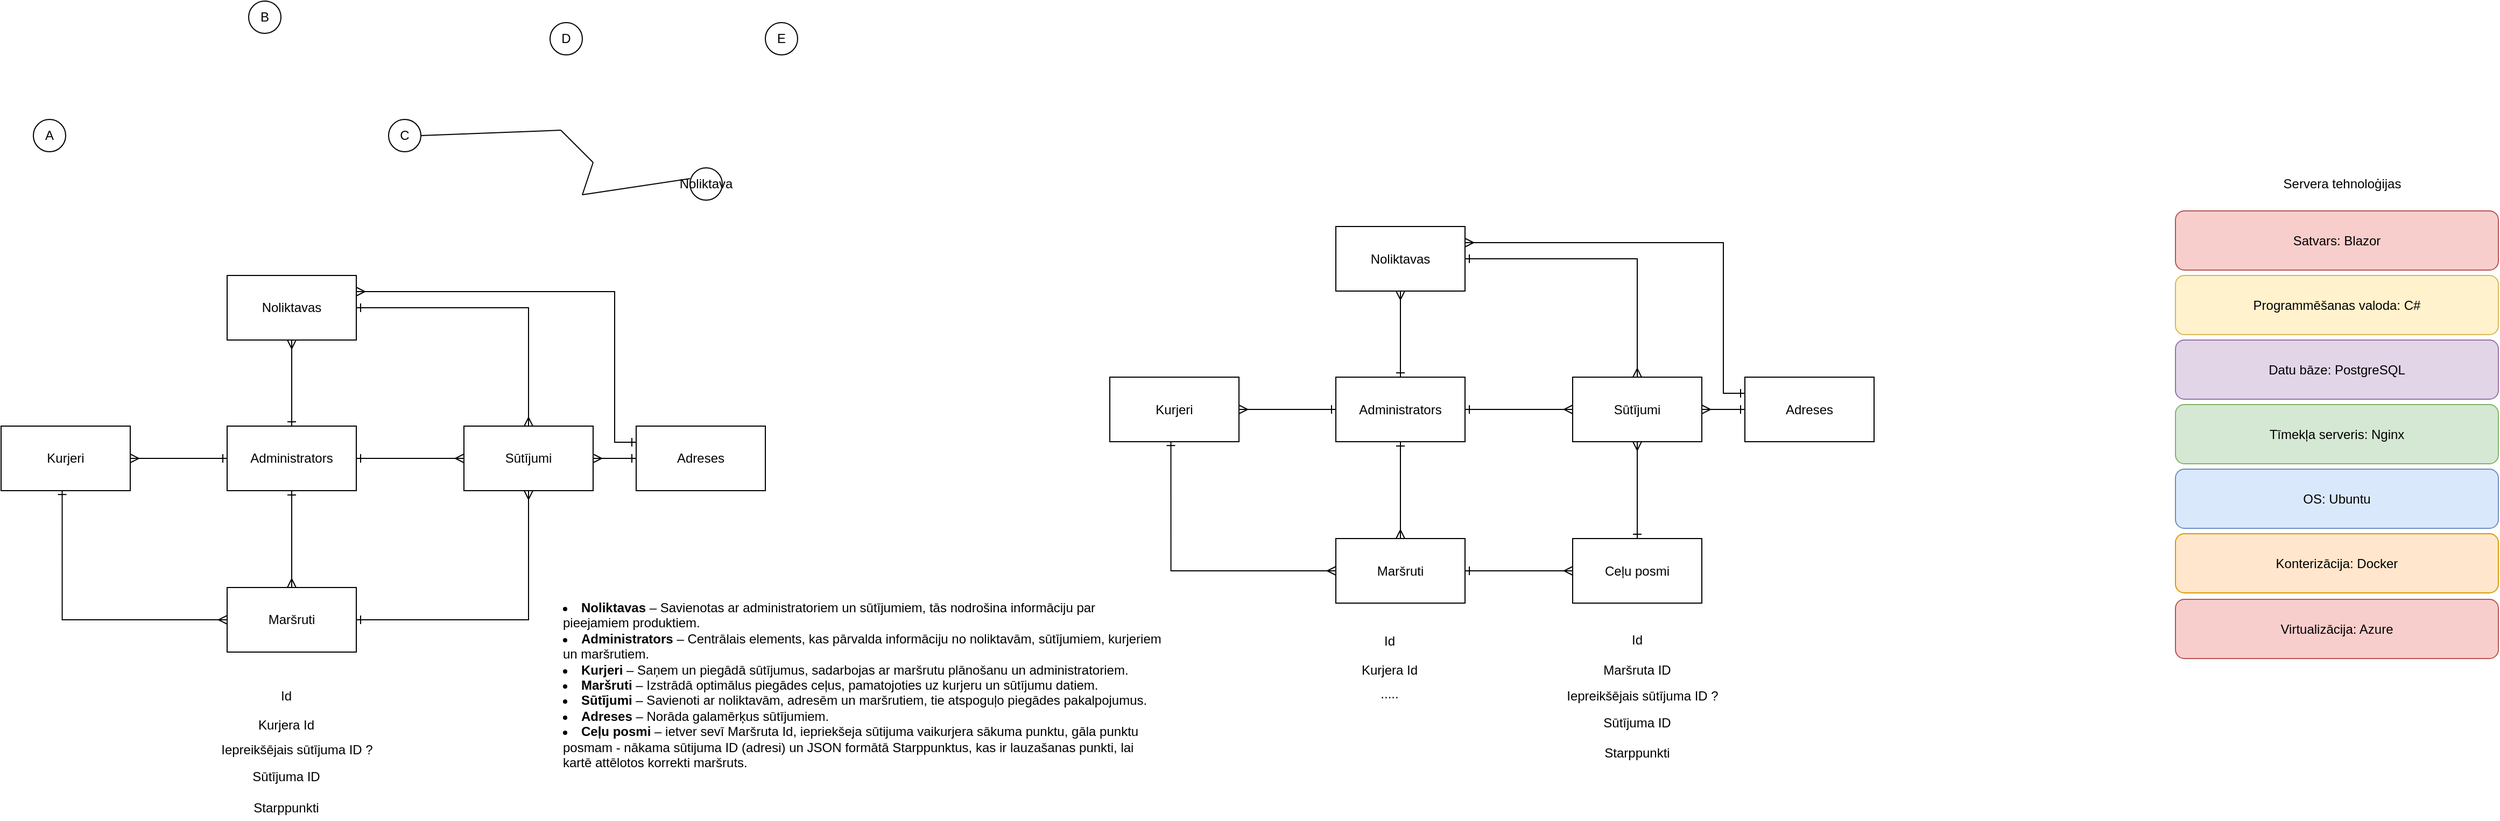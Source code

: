 <mxfile version="24.7.16">
  <diagram name="Page-1" id="0fco2W5xarE3FVHo4ML2">
    <mxGraphModel dx="1977" dy="2102" grid="1" gridSize="10" guides="1" tooltips="1" connect="1" arrows="1" fold="1" page="1" pageScale="1" pageWidth="850" pageHeight="1100" math="0" shadow="0">
      <root>
        <mxCell id="0" />
        <mxCell id="1" parent="0" />
        <mxCell id="FK-zuT-jZgUgKMMtb3Zc-4" style="edgeStyle=orthogonalEdgeStyle;rounded=0;orthogonalLoop=1;jettySize=auto;html=1;entryX=0.5;entryY=0;entryDx=0;entryDy=0;endArrow=ERmany;endFill=0;startArrow=ERone;startFill=0;" parent="1" source="LWW1lTch8RewTNuJqc59-3" target="LWW1lTch8RewTNuJqc59-4" edge="1">
          <mxGeometry relative="1" as="geometry" />
        </mxCell>
        <mxCell id="xwNoBvCt9uVoqs_nM83V-6" style="edgeStyle=orthogonalEdgeStyle;rounded=0;orthogonalLoop=1;jettySize=auto;html=1;exitX=1;exitY=0.25;exitDx=0;exitDy=0;entryX=0;entryY=0.25;entryDx=0;entryDy=0;startArrow=ERmany;startFill=0;endArrow=ERone;endFill=0;" parent="1" source="LWW1lTch8RewTNuJqc59-3" target="xwNoBvCt9uVoqs_nM83V-4" edge="1">
          <mxGeometry relative="1" as="geometry">
            <Array as="points">
              <mxPoint x="670" y="205" />
              <mxPoint x="670" y="345" />
            </Array>
          </mxGeometry>
        </mxCell>
        <mxCell id="LWW1lTch8RewTNuJqc59-3" value="Noliktavas" style="rounded=0;whiteSpace=wrap;html=1;" parent="1" vertex="1">
          <mxGeometry x="310" y="190" width="120" height="60" as="geometry" />
        </mxCell>
        <mxCell id="cbtuY4Gvp_orI5XMBBIF-13" style="edgeStyle=orthogonalEdgeStyle;rounded=0;orthogonalLoop=1;jettySize=auto;html=1;entryX=1;entryY=0.5;entryDx=0;entryDy=0;startArrow=ERmany;startFill=0;endArrow=ERone;endFill=0;exitX=0.5;exitY=1;exitDx=0;exitDy=0;" parent="1" source="LWW1lTch8RewTNuJqc59-4" target="zjDVwdkmCl3STjpO_efB-1" edge="1">
          <mxGeometry relative="1" as="geometry">
            <Array as="points">
              <mxPoint x="590" y="510" />
            </Array>
          </mxGeometry>
        </mxCell>
        <mxCell id="xwNoBvCt9uVoqs_nM83V-5" style="edgeStyle=orthogonalEdgeStyle;rounded=0;orthogonalLoop=1;jettySize=auto;html=1;exitX=1;exitY=0.5;exitDx=0;exitDy=0;entryX=0;entryY=0.5;entryDx=0;entryDy=0;endArrow=ERone;endFill=0;startArrow=ERmany;startFill=0;" parent="1" source="LWW1lTch8RewTNuJqc59-4" target="xwNoBvCt9uVoqs_nM83V-4" edge="1">
          <mxGeometry relative="1" as="geometry" />
        </mxCell>
        <mxCell id="LWW1lTch8RewTNuJqc59-4" value="Sūtījumi" style="rounded=0;whiteSpace=wrap;html=1;" parent="1" vertex="1">
          <mxGeometry x="530" y="330" width="120" height="60" as="geometry" />
        </mxCell>
        <mxCell id="n_FqddL5Cb0DxCp7_8pP-8" style="edgeStyle=orthogonalEdgeStyle;rounded=0;orthogonalLoop=1;jettySize=auto;html=1;exitX=0.473;exitY=0.993;exitDx=0;exitDy=0;entryX=0;entryY=0.5;entryDx=0;entryDy=0;exitPerimeter=0;startArrow=ERone;startFill=0;endArrow=ERmany;endFill=0;" parent="1" source="Z1NALLktP7xlnD5e62kV-2" target="zjDVwdkmCl3STjpO_efB-1" edge="1">
          <mxGeometry relative="1" as="geometry">
            <Array as="points">
              <mxPoint x="157" y="510" />
            </Array>
            <mxPoint x="138.4" y="400" as="sourcePoint" />
            <mxPoint x="590" y="400.42" as="targetPoint" />
          </mxGeometry>
        </mxCell>
        <mxCell id="Z1NALLktP7xlnD5e62kV-2" value="Kurjeri" style="rounded=0;whiteSpace=wrap;html=1;" parent="1" vertex="1">
          <mxGeometry x="100" y="330" width="120" height="60" as="geometry" />
        </mxCell>
        <mxCell id="zjDVwdkmCl3STjpO_efB-1" value="Maršruti" style="rounded=0;whiteSpace=wrap;html=1;" parent="1" vertex="1">
          <mxGeometry x="310" y="480" width="120" height="60" as="geometry" />
        </mxCell>
        <mxCell id="cbtuY4Gvp_orI5XMBBIF-11" style="edgeStyle=orthogonalEdgeStyle;rounded=0;orthogonalLoop=1;jettySize=auto;html=1;entryX=0;entryY=0.5;entryDx=0;entryDy=0;endArrow=ERmany;endFill=0;startArrow=ERone;startFill=0;exitX=1;exitY=0.5;exitDx=0;exitDy=0;" parent="1" source="LWW1lTch8RewTNuJqc59-2" target="LWW1lTch8RewTNuJqc59-4" edge="1">
          <mxGeometry relative="1" as="geometry">
            <mxPoint x="410" y="400" as="sourcePoint" />
            <mxPoint x="510" y="400" as="targetPoint" />
            <Array as="points">
              <mxPoint x="480" y="360" />
              <mxPoint x="480" y="360" />
            </Array>
          </mxGeometry>
        </mxCell>
        <mxCell id="LWW1lTch8RewTNuJqc59-2" value="Administrators" style="rounded=0;whiteSpace=wrap;html=1;" parent="1" vertex="1">
          <mxGeometry x="310" y="330" width="120" height="60" as="geometry" />
        </mxCell>
        <mxCell id="n_FqddL5Cb0DxCp7_8pP-9" style="edgeStyle=orthogonalEdgeStyle;rounded=0;orthogonalLoop=1;jettySize=auto;html=1;entryX=0.5;entryY=0;entryDx=0;entryDy=0;endArrow=ERmany;endFill=0;startArrow=ERone;startFill=0;" parent="1" source="LWW1lTch8RewTNuJqc59-2" target="zjDVwdkmCl3STjpO_efB-1" edge="1">
          <mxGeometry relative="1" as="geometry">
            <Array as="points">
              <mxPoint x="370" y="440" />
              <mxPoint x="370" y="440" />
            </Array>
          </mxGeometry>
        </mxCell>
        <mxCell id="cbtuY4Gvp_orI5XMBBIF-10" style="edgeStyle=orthogonalEdgeStyle;rounded=0;orthogonalLoop=1;jettySize=auto;html=1;entryX=0;entryY=0.5;entryDx=0;entryDy=0;endArrow=ERone;endFill=0;startArrow=ERmany;startFill=0;" parent="1" source="Z1NALLktP7xlnD5e62kV-2" target="LWW1lTch8RewTNuJqc59-2" edge="1">
          <mxGeometry relative="1" as="geometry" />
        </mxCell>
        <mxCell id="n_FqddL5Cb0DxCp7_8pP-10" style="edgeStyle=orthogonalEdgeStyle;rounded=0;orthogonalLoop=1;jettySize=auto;html=1;endArrow=ERmany;endFill=0;startArrow=ERone;startFill=0;entryX=0.5;entryY=1;entryDx=0;entryDy=0;" parent="1" source="LWW1lTch8RewTNuJqc59-2" target="LWW1lTch8RewTNuJqc59-3" edge="1">
          <mxGeometry relative="1" as="geometry">
            <mxPoint x="370" y="210" as="targetPoint" />
            <Array as="points">
              <mxPoint x="370" y="280" />
              <mxPoint x="370" y="280" />
            </Array>
          </mxGeometry>
        </mxCell>
        <mxCell id="mifwH5GpYuGQ6X90RkRS-1" value="B" style="ellipse;whiteSpace=wrap;html=1;" parent="1" vertex="1">
          <mxGeometry x="330" y="-65" width="30" height="30" as="geometry" />
        </mxCell>
        <mxCell id="mifwH5GpYuGQ6X90RkRS-2" value="A" style="ellipse;whiteSpace=wrap;html=1;" parent="1" vertex="1">
          <mxGeometry x="130" y="45" width="30" height="30" as="geometry" />
        </mxCell>
        <mxCell id="mifwH5GpYuGQ6X90RkRS-3" value="C" style="ellipse;whiteSpace=wrap;html=1;" parent="1" vertex="1">
          <mxGeometry x="460" y="45" width="30" height="30" as="geometry" />
        </mxCell>
        <mxCell id="mifwH5GpYuGQ6X90RkRS-4" value="D" style="ellipse;whiteSpace=wrap;html=1;" parent="1" vertex="1">
          <mxGeometry x="610" y="-45" width="30" height="30" as="geometry" />
        </mxCell>
        <mxCell id="mifwH5GpYuGQ6X90RkRS-5" value="E" style="ellipse;whiteSpace=wrap;html=1;" parent="1" vertex="1">
          <mxGeometry x="810" y="-45" width="30" height="30" as="geometry" />
        </mxCell>
        <mxCell id="mifwH5GpYuGQ6X90RkRS-6" value="Noliktava" style="ellipse;whiteSpace=wrap;html=1;" parent="1" vertex="1">
          <mxGeometry x="740" y="90" width="30" height="30" as="geometry" />
        </mxCell>
        <mxCell id="CYv1R1P-mRq6o9yZM27P-1" value="OS: Ubuntu" style="rounded=1;whiteSpace=wrap;html=1;fillColor=#dae8fc;strokeColor=#6c8ebf;" parent="1" vertex="1">
          <mxGeometry x="2120" y="370" width="300" height="55" as="geometry" />
        </mxCell>
        <mxCell id="CYv1R1P-mRq6o9yZM27P-2" value="Datu bāze: PostgreSQL" style="rounded=1;whiteSpace=wrap;html=1;fillColor=#e1d5e7;strokeColor=#9673a6;" parent="1" vertex="1">
          <mxGeometry x="2120" y="250" width="300" height="55" as="geometry" />
        </mxCell>
        <mxCell id="1ZtdvrM47TWK9mrqskET-1" value="Tīmekļa serveris: Nginx" style="rounded=1;whiteSpace=wrap;html=1;fillColor=#d5e8d4;strokeColor=#82b366;" parent="1" vertex="1">
          <mxGeometry x="2120" y="310" width="300" height="55" as="geometry" />
        </mxCell>
        <mxCell id="1ZtdvrM47TWK9mrqskET-2" value="Konterizācija: Docker" style="rounded=1;whiteSpace=wrap;html=1;fillColor=#ffe6cc;strokeColor=#d79b00;" parent="1" vertex="1">
          <mxGeometry x="2120" y="430" width="300" height="55" as="geometry" />
        </mxCell>
        <mxCell id="1ZtdvrM47TWK9mrqskET-3" value="Programmēšanas valoda: C#" style="rounded=1;whiteSpace=wrap;html=1;fillColor=#fff2cc;strokeColor=#d6b656;" parent="1" vertex="1">
          <mxGeometry x="2120" y="190" width="300" height="55" as="geometry" />
        </mxCell>
        <mxCell id="1ZtdvrM47TWK9mrqskET-4" value="Satvars: Blazor" style="rounded=1;whiteSpace=wrap;html=1;fillColor=#f8cecc;strokeColor=#b85450;" parent="1" vertex="1">
          <mxGeometry x="2120" y="130" width="300" height="55" as="geometry" />
        </mxCell>
        <mxCell id="1ZtdvrM47TWK9mrqskET-5" value="Virtualizācija: Azure" style="rounded=1;whiteSpace=wrap;html=1;fillColor=#f8cecc;strokeColor=#b85450;" parent="1" vertex="1">
          <mxGeometry x="2120" y="491" width="300" height="55" as="geometry" />
        </mxCell>
        <mxCell id="cXsWN8WAZbD5PfD1GnNK-1" value="Servera tehnoloģijas" style="text;html=1;align=center;verticalAlign=middle;whiteSpace=wrap;rounded=0;" parent="1" vertex="1">
          <mxGeometry x="2180" y="90" width="190" height="30" as="geometry" />
        </mxCell>
        <mxCell id="cXsWN8WAZbD5PfD1GnNK-4" value="" style="endArrow=none;html=1;rounded=0;entryX=1;entryY=0.5;entryDx=0;entryDy=0;" parent="1" target="mifwH5GpYuGQ6X90RkRS-3" edge="1">
          <mxGeometry width="50" height="50" relative="1" as="geometry">
            <mxPoint x="620" y="55" as="sourcePoint" />
            <mxPoint x="640" y="215" as="targetPoint" />
          </mxGeometry>
        </mxCell>
        <mxCell id="cXsWN8WAZbD5PfD1GnNK-5" value="" style="endArrow=none;html=1;rounded=0;" parent="1" edge="1">
          <mxGeometry width="50" height="50" relative="1" as="geometry">
            <mxPoint x="620" y="55" as="sourcePoint" />
            <mxPoint x="650" y="85" as="targetPoint" />
          </mxGeometry>
        </mxCell>
        <mxCell id="cXsWN8WAZbD5PfD1GnNK-6" value="" style="endArrow=none;html=1;rounded=0;" parent="1" edge="1">
          <mxGeometry width="50" height="50" relative="1" as="geometry">
            <mxPoint x="650" y="85" as="sourcePoint" />
            <mxPoint x="640" y="115" as="targetPoint" />
          </mxGeometry>
        </mxCell>
        <mxCell id="cXsWN8WAZbD5PfD1GnNK-7" value="" style="endArrow=none;html=1;rounded=0;entryX=0;entryY=0.333;entryDx=0;entryDy=0;entryPerimeter=0;" parent="1" target="mifwH5GpYuGQ6X90RkRS-6" edge="1">
          <mxGeometry width="50" height="50" relative="1" as="geometry">
            <mxPoint x="640" y="115" as="sourcePoint" />
            <mxPoint x="650" y="125" as="targetPoint" />
          </mxGeometry>
        </mxCell>
        <mxCell id="xwNoBvCt9uVoqs_nM83V-1" value="Id" style="text;html=1;align=center;verticalAlign=middle;whiteSpace=wrap;rounded=0;" parent="1" vertex="1">
          <mxGeometry x="300" y="570" width="130" height="22.5" as="geometry" />
        </mxCell>
        <mxCell id="xwNoBvCt9uVoqs_nM83V-2" value="Kurjera Id" style="text;html=1;align=center;verticalAlign=middle;whiteSpace=wrap;rounded=0;" parent="1" vertex="1">
          <mxGeometry x="300" y="596.5" width="130" height="22.5" as="geometry" />
        </mxCell>
        <mxCell id="xwNoBvCt9uVoqs_nM83V-4" value="Adreses" style="rounded=0;whiteSpace=wrap;html=1;" parent="1" vertex="1">
          <mxGeometry x="690" y="330" width="120" height="60" as="geometry" />
        </mxCell>
        <mxCell id="xwNoBvCt9uVoqs_nM83V-10" value="Sūtījuma ID" style="text;html=1;align=center;verticalAlign=middle;whiteSpace=wrap;rounded=0;" parent="1" vertex="1">
          <mxGeometry x="300" y="645" width="130" height="22.5" as="geometry" />
        </mxCell>
        <mxCell id="xwNoBvCt9uVoqs_nM83V-11" value="Starppunkti" style="text;html=1;align=center;verticalAlign=middle;whiteSpace=wrap;rounded=0;" parent="1" vertex="1">
          <mxGeometry x="300" y="673.5" width="130" height="22.5" as="geometry" />
        </mxCell>
        <mxCell id="xwNoBvCt9uVoqs_nM83V-18" value="Iepreikšējais sūtījuma ID ?" style="text;html=1;align=center;verticalAlign=middle;whiteSpace=wrap;rounded=0;" parent="1" vertex="1">
          <mxGeometry x="290" y="620" width="170" height="22.5" as="geometry" />
        </mxCell>
        <mxCell id="YaUMQpLk6-qL4jj2wBm1-1" style="edgeStyle=orthogonalEdgeStyle;rounded=0;orthogonalLoop=1;jettySize=auto;html=1;entryX=0.5;entryY=0;entryDx=0;entryDy=0;endArrow=ERmany;endFill=0;startArrow=ERone;startFill=0;" parent="1" source="YaUMQpLk6-qL4jj2wBm1-3" target="YaUMQpLk6-qL4jj2wBm1-6" edge="1">
          <mxGeometry relative="1" as="geometry" />
        </mxCell>
        <mxCell id="YaUMQpLk6-qL4jj2wBm1-2" style="edgeStyle=orthogonalEdgeStyle;rounded=0;orthogonalLoop=1;jettySize=auto;html=1;exitX=1;exitY=0.25;exitDx=0;exitDy=0;entryX=0;entryY=0.25;entryDx=0;entryDy=0;startArrow=ERmany;startFill=0;endArrow=ERone;endFill=0;" parent="1" source="YaUMQpLk6-qL4jj2wBm1-3" target="YaUMQpLk6-qL4jj2wBm1-17" edge="1">
          <mxGeometry relative="1" as="geometry">
            <Array as="points">
              <mxPoint x="1700" y="159.5" />
              <mxPoint x="1700" y="299.5" />
            </Array>
          </mxGeometry>
        </mxCell>
        <mxCell id="YaUMQpLk6-qL4jj2wBm1-3" value="Noliktavas" style="rounded=0;whiteSpace=wrap;html=1;" parent="1" vertex="1">
          <mxGeometry x="1340" y="144.5" width="120" height="60" as="geometry" />
        </mxCell>
        <mxCell id="YaUMQpLk6-qL4jj2wBm1-5" style="edgeStyle=orthogonalEdgeStyle;rounded=0;orthogonalLoop=1;jettySize=auto;html=1;exitX=1;exitY=0.5;exitDx=0;exitDy=0;entryX=0;entryY=0.5;entryDx=0;entryDy=0;endArrow=ERone;endFill=0;startArrow=ERmany;startFill=0;" parent="1" source="YaUMQpLk6-qL4jj2wBm1-6" target="YaUMQpLk6-qL4jj2wBm1-17" edge="1">
          <mxGeometry relative="1" as="geometry" />
        </mxCell>
        <mxCell id="YaUMQpLk6-qL4jj2wBm1-23" value="" style="edgeStyle=orthogonalEdgeStyle;rounded=0;orthogonalLoop=1;jettySize=auto;html=1;startArrow=ERmany;startFill=0;endArrow=ERone;endFill=0;" parent="1" source="YaUMQpLk6-qL4jj2wBm1-6" target="YaUMQpLk6-qL4jj2wBm1-21" edge="1">
          <mxGeometry relative="1" as="geometry" />
        </mxCell>
        <mxCell id="YaUMQpLk6-qL4jj2wBm1-6" value="Sūtījumi" style="rounded=0;whiteSpace=wrap;html=1;" parent="1" vertex="1">
          <mxGeometry x="1560" y="284.5" width="120" height="60" as="geometry" />
        </mxCell>
        <mxCell id="YaUMQpLk6-qL4jj2wBm1-7" style="edgeStyle=orthogonalEdgeStyle;rounded=0;orthogonalLoop=1;jettySize=auto;html=1;exitX=0.473;exitY=0.993;exitDx=0;exitDy=0;entryX=0;entryY=0.5;entryDx=0;entryDy=0;exitPerimeter=0;startArrow=ERone;startFill=0;endArrow=ERmany;endFill=0;" parent="1" source="YaUMQpLk6-qL4jj2wBm1-8" target="YaUMQpLk6-qL4jj2wBm1-9" edge="1">
          <mxGeometry relative="1" as="geometry">
            <Array as="points">
              <mxPoint x="1187" y="464.5" />
            </Array>
            <mxPoint x="1168.4" y="354.5" as="sourcePoint" />
            <mxPoint x="1620" y="354.92" as="targetPoint" />
          </mxGeometry>
        </mxCell>
        <mxCell id="YaUMQpLk6-qL4jj2wBm1-8" value="Kurjeri" style="rounded=0;whiteSpace=wrap;html=1;" parent="1" vertex="1">
          <mxGeometry x="1130" y="284.5" width="120" height="60" as="geometry" />
        </mxCell>
        <mxCell id="YaUMQpLk6-qL4jj2wBm1-22" value="" style="edgeStyle=orthogonalEdgeStyle;rounded=0;orthogonalLoop=1;jettySize=auto;html=1;endArrow=ERmany;endFill=0;startArrow=ERone;startFill=0;" parent="1" source="YaUMQpLk6-qL4jj2wBm1-9" target="YaUMQpLk6-qL4jj2wBm1-21" edge="1">
          <mxGeometry relative="1" as="geometry" />
        </mxCell>
        <mxCell id="YaUMQpLk6-qL4jj2wBm1-9" value="Maršruti" style="rounded=0;whiteSpace=wrap;html=1;" parent="1" vertex="1">
          <mxGeometry x="1340" y="434.5" width="120" height="60" as="geometry" />
        </mxCell>
        <mxCell id="YaUMQpLk6-qL4jj2wBm1-10" style="edgeStyle=orthogonalEdgeStyle;rounded=0;orthogonalLoop=1;jettySize=auto;html=1;entryX=0;entryY=0.5;entryDx=0;entryDy=0;endArrow=ERmany;endFill=0;startArrow=ERone;startFill=0;exitX=1;exitY=0.5;exitDx=0;exitDy=0;" parent="1" source="YaUMQpLk6-qL4jj2wBm1-11" target="YaUMQpLk6-qL4jj2wBm1-6" edge="1">
          <mxGeometry relative="1" as="geometry">
            <mxPoint x="1440" y="354.5" as="sourcePoint" />
            <mxPoint x="1540" y="354.5" as="targetPoint" />
            <Array as="points">
              <mxPoint x="1510" y="314.5" />
              <mxPoint x="1510" y="314.5" />
            </Array>
          </mxGeometry>
        </mxCell>
        <mxCell id="YaUMQpLk6-qL4jj2wBm1-11" value="Administrators" style="rounded=0;whiteSpace=wrap;html=1;" parent="1" vertex="1">
          <mxGeometry x="1340" y="284.5" width="120" height="60" as="geometry" />
        </mxCell>
        <mxCell id="YaUMQpLk6-qL4jj2wBm1-12" style="edgeStyle=orthogonalEdgeStyle;rounded=0;orthogonalLoop=1;jettySize=auto;html=1;entryX=0.5;entryY=0;entryDx=0;entryDy=0;endArrow=ERmany;endFill=0;startArrow=ERone;startFill=0;" parent="1" source="YaUMQpLk6-qL4jj2wBm1-11" target="YaUMQpLk6-qL4jj2wBm1-9" edge="1">
          <mxGeometry relative="1" as="geometry">
            <Array as="points">
              <mxPoint x="1400" y="394.5" />
              <mxPoint x="1400" y="394.5" />
            </Array>
          </mxGeometry>
        </mxCell>
        <mxCell id="YaUMQpLk6-qL4jj2wBm1-13" style="edgeStyle=orthogonalEdgeStyle;rounded=0;orthogonalLoop=1;jettySize=auto;html=1;entryX=0;entryY=0.5;entryDx=0;entryDy=0;endArrow=ERone;endFill=0;startArrow=ERmany;startFill=0;" parent="1" source="YaUMQpLk6-qL4jj2wBm1-8" target="YaUMQpLk6-qL4jj2wBm1-11" edge="1">
          <mxGeometry relative="1" as="geometry" />
        </mxCell>
        <mxCell id="YaUMQpLk6-qL4jj2wBm1-14" style="edgeStyle=orthogonalEdgeStyle;rounded=0;orthogonalLoop=1;jettySize=auto;html=1;endArrow=ERmany;endFill=0;startArrow=ERone;startFill=0;entryX=0.5;entryY=1;entryDx=0;entryDy=0;" parent="1" source="YaUMQpLk6-qL4jj2wBm1-11" target="YaUMQpLk6-qL4jj2wBm1-3" edge="1">
          <mxGeometry relative="1" as="geometry">
            <mxPoint x="1400" y="164.5" as="targetPoint" />
            <Array as="points">
              <mxPoint x="1400" y="234.5" />
              <mxPoint x="1400" y="234.5" />
            </Array>
          </mxGeometry>
        </mxCell>
        <mxCell id="YaUMQpLk6-qL4jj2wBm1-15" value="Id" style="text;html=1;align=center;verticalAlign=middle;whiteSpace=wrap;rounded=0;" parent="1" vertex="1">
          <mxGeometry x="1325" y="519" width="130" height="22.5" as="geometry" />
        </mxCell>
        <mxCell id="YaUMQpLk6-qL4jj2wBm1-16" value="Kurjera Id" style="text;html=1;align=center;verticalAlign=middle;whiteSpace=wrap;rounded=0;" parent="1" vertex="1">
          <mxGeometry x="1325" y="545.5" width="130" height="22.5" as="geometry" />
        </mxCell>
        <mxCell id="YaUMQpLk6-qL4jj2wBm1-17" value="Adreses" style="rounded=0;whiteSpace=wrap;html=1;" parent="1" vertex="1">
          <mxGeometry x="1720" y="284.5" width="120" height="60" as="geometry" />
        </mxCell>
        <mxCell id="YaUMQpLk6-qL4jj2wBm1-18" value="Sūtījuma ID" style="text;html=1;align=center;verticalAlign=middle;whiteSpace=wrap;rounded=0;" parent="1" vertex="1">
          <mxGeometry x="1555" y="594.5" width="130" height="22.5" as="geometry" />
        </mxCell>
        <mxCell id="YaUMQpLk6-qL4jj2wBm1-19" value="Starppunkti" style="text;html=1;align=center;verticalAlign=middle;whiteSpace=wrap;rounded=0;" parent="1" vertex="1">
          <mxGeometry x="1555" y="623" width="130" height="22.5" as="geometry" />
        </mxCell>
        <mxCell id="YaUMQpLk6-qL4jj2wBm1-20" value="Iepreikšējais sūtījuma ID ?" style="text;html=1;align=center;verticalAlign=middle;whiteSpace=wrap;rounded=0;" parent="1" vertex="1">
          <mxGeometry x="1540" y="570" width="170" height="22.5" as="geometry" />
        </mxCell>
        <mxCell id="YaUMQpLk6-qL4jj2wBm1-21" value="Ceļu posmi" style="whiteSpace=wrap;html=1;rounded=0;" parent="1" vertex="1">
          <mxGeometry x="1560" y="434.5" width="120" height="60" as="geometry" />
        </mxCell>
        <mxCell id="YaUMQpLk6-qL4jj2wBm1-24" value="Id" style="text;html=1;align=center;verticalAlign=middle;whiteSpace=wrap;rounded=0;" parent="1" vertex="1">
          <mxGeometry x="1555" y="517.5" width="130" height="22.5" as="geometry" />
        </mxCell>
        <mxCell id="YaUMQpLk6-qL4jj2wBm1-25" value="Maršruta ID" style="text;html=1;align=center;verticalAlign=middle;whiteSpace=wrap;rounded=0;" parent="1" vertex="1">
          <mxGeometry x="1535" y="545.5" width="170" height="22.5" as="geometry" />
        </mxCell>
        <mxCell id="YaUMQpLk6-qL4jj2wBm1-26" value="....." style="text;html=1;align=center;verticalAlign=middle;whiteSpace=wrap;rounded=0;" parent="1" vertex="1">
          <mxGeometry x="1305" y="568" width="170" height="22.5" as="geometry" />
        </mxCell>
        <mxCell id="BO1Knz_FsJ8SzeF2ihYr-1" value="&lt;li&gt;&lt;strong&gt;Noliktavas&lt;/strong&gt; – Savienotas ar administratoriem un sūtījumiem, tās nodrošina informāciju par pieejamiem produktiem.&lt;/li&gt;&lt;li&gt;&lt;strong&gt;Administrators&lt;/strong&gt; – Centrālais elements, kas pārvalda informāciju no noliktavām, sūtījumiem, kurjeriem un maršrutiem.&lt;/li&gt;&lt;li&gt;&lt;strong&gt;Kurjeri&lt;/strong&gt; – Saņem un piegādā sūtījumus, sadarbojas ar maršrutu plānošanu un administratoriem.&lt;/li&gt;&lt;li&gt;&lt;strong&gt;Maršruti&lt;/strong&gt; – Izstrādā optimālus piegādes ceļus, pamatojoties uz kurjeru un sūtījumu datiem.&lt;/li&gt;&lt;li&gt;&lt;strong&gt;Sūtījumi&lt;/strong&gt; – Savienoti ar noliktavām, adresēm un maršrutiem, tie atspoguļo piegādes pakalpojumus.&lt;/li&gt;&lt;li&gt;&lt;strong&gt;Adreses&lt;/strong&gt; – Norāda galamērķus sūtījumiem.&lt;/li&gt;&lt;li&gt;&lt;b&gt;Ceļu posmi&lt;/b&gt; – ietver sevī Maršruta Id, iepriekšeja sūtijuma vaikurjera sākuma punktu, gāla punktu posmam - nākama sūtijuma ID (adresi) un JSON formātā Starppunktus, kas ir lauzašanas punkti, lai kartē attēlotos korrekti maršruts.&lt;/li&gt;" style="text;whiteSpace=wrap;html=1;" parent="1" vertex="1">
          <mxGeometry x="620" y="485" width="560" height="170" as="geometry" />
        </mxCell>
      </root>
    </mxGraphModel>
  </diagram>
</mxfile>
